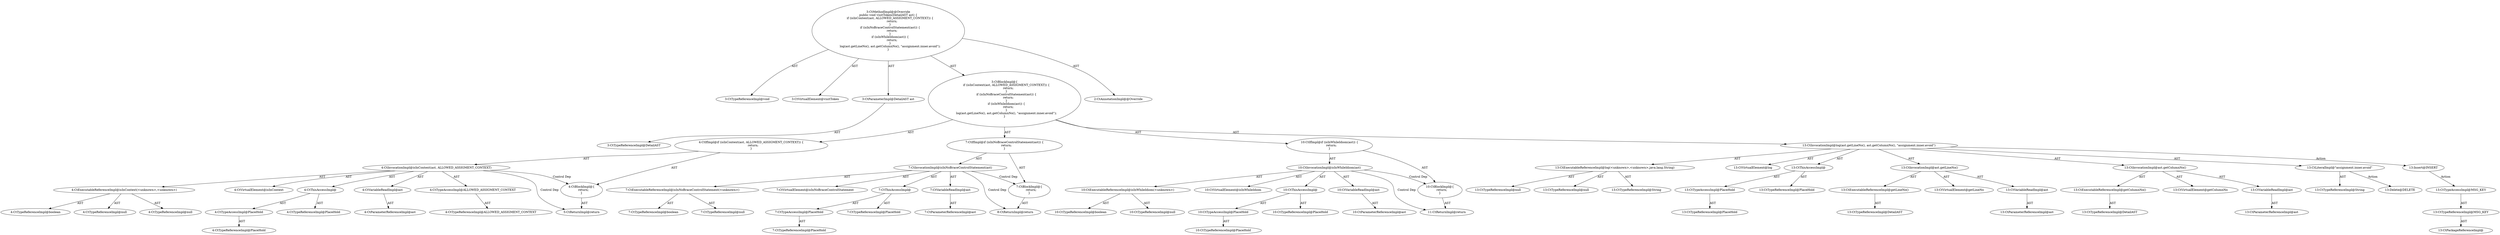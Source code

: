 digraph "visitToken#?,DetailAST" {
0 [label="3:CtTypeReferenceImpl@void" shape=ellipse]
1 [label="3:CtVirtualElement@visitToken" shape=ellipse]
2 [label="3:CtParameterImpl@DetailAST ast" shape=ellipse]
3 [label="3:CtTypeReferenceImpl@DetailAST" shape=ellipse]
4 [label="4:CtExecutableReferenceImpl@isInContext(<unknown>,<unknown>)" shape=ellipse]
5 [label="4:CtTypeReferenceImpl@boolean" shape=ellipse]
6 [label="4:CtTypeReferenceImpl@null" shape=ellipse]
7 [label="4:CtTypeReferenceImpl@null" shape=ellipse]
8 [label="4:CtVirtualElement@isInContext" shape=ellipse]
9 [label="4:CtTypeAccessImpl@PlaceHold" shape=ellipse]
10 [label="4:CtTypeReferenceImpl@PlaceHold" shape=ellipse]
11 [label="4:CtThisAccessImpl@" shape=ellipse]
12 [label="4:CtTypeReferenceImpl@PlaceHold" shape=ellipse]
13 [label="4:CtVariableReadImpl@ast" shape=ellipse]
14 [label="4:CtParameterReferenceImpl@ast" shape=ellipse]
15 [label="4:CtTypeAccessImpl@ALLOWED_ASSIGMENT_CONTEXT" shape=ellipse]
16 [label="4:CtTypeReferenceImpl@ALLOWED_ASSIGMENT_CONTEXT" shape=ellipse]
17 [label="4:CtInvocationImpl@isInContext(ast, ALLOWED_ASSIGMENT_CONTEXT)" shape=ellipse]
18 [label="5:CtReturnImpl@return" shape=ellipse]
19 [label="4:CtBlockImpl@\{
    return;
\}" shape=ellipse]
20 [label="4:CtIfImpl@if (isInContext(ast, ALLOWED_ASSIGMENT_CONTEXT)) \{
    return;
\}" shape=ellipse]
21 [label="7:CtExecutableReferenceImpl@isInNoBraceControlStatement(<unknown>)" shape=ellipse]
22 [label="7:CtTypeReferenceImpl@boolean" shape=ellipse]
23 [label="7:CtTypeReferenceImpl@null" shape=ellipse]
24 [label="7:CtVirtualElement@isInNoBraceControlStatement" shape=ellipse]
25 [label="7:CtTypeAccessImpl@PlaceHold" shape=ellipse]
26 [label="7:CtTypeReferenceImpl@PlaceHold" shape=ellipse]
27 [label="7:CtThisAccessImpl@" shape=ellipse]
28 [label="7:CtTypeReferenceImpl@PlaceHold" shape=ellipse]
29 [label="7:CtVariableReadImpl@ast" shape=ellipse]
30 [label="7:CtParameterReferenceImpl@ast" shape=ellipse]
31 [label="7:CtInvocationImpl@isInNoBraceControlStatement(ast)" shape=ellipse]
32 [label="8:CtReturnImpl@return" shape=ellipse]
33 [label="7:CtBlockImpl@\{
    return;
\}" shape=ellipse]
34 [label="7:CtIfImpl@if (isInNoBraceControlStatement(ast)) \{
    return;
\}" shape=ellipse]
35 [label="10:CtExecutableReferenceImpl@isInWhileIdiom(<unknown>)" shape=ellipse]
36 [label="10:CtTypeReferenceImpl@boolean" shape=ellipse]
37 [label="10:CtTypeReferenceImpl@null" shape=ellipse]
38 [label="10:CtVirtualElement@isInWhileIdiom" shape=ellipse]
39 [label="10:CtTypeAccessImpl@PlaceHold" shape=ellipse]
40 [label="10:CtTypeReferenceImpl@PlaceHold" shape=ellipse]
41 [label="10:CtThisAccessImpl@" shape=ellipse]
42 [label="10:CtTypeReferenceImpl@PlaceHold" shape=ellipse]
43 [label="10:CtVariableReadImpl@ast" shape=ellipse]
44 [label="10:CtParameterReferenceImpl@ast" shape=ellipse]
45 [label="10:CtInvocationImpl@isInWhileIdiom(ast)" shape=ellipse]
46 [label="11:CtReturnImpl@return" shape=ellipse]
47 [label="10:CtBlockImpl@\{
    return;
\}" shape=ellipse]
48 [label="10:CtIfImpl@if (isInWhileIdiom(ast)) \{
    return;
\}" shape=ellipse]
49 [label="13:CtExecutableReferenceImpl@log(<unknown>,<unknown>,java.lang.String)" shape=ellipse]
50 [label="13:CtTypeReferenceImpl@null" shape=ellipse]
51 [label="13:CtTypeReferenceImpl@null" shape=ellipse]
52 [label="13:CtTypeReferenceImpl@String" shape=ellipse]
53 [label="13:CtVirtualElement@log" shape=ellipse]
54 [label="13:CtTypeAccessImpl@PlaceHold" shape=ellipse]
55 [label="13:CtTypeReferenceImpl@PlaceHold" shape=ellipse]
56 [label="13:CtThisAccessImpl@" shape=ellipse]
57 [label="13:CtTypeReferenceImpl@PlaceHold" shape=ellipse]
58 [label="13:CtExecutableReferenceImpl@getLineNo()" shape=ellipse]
59 [label="13:CtTypeReferenceImpl@DetailAST" shape=ellipse]
60 [label="13:CtVirtualElement@getLineNo" shape=ellipse]
61 [label="13:CtVariableReadImpl@ast" shape=ellipse]
62 [label="13:CtParameterReferenceImpl@ast" shape=ellipse]
63 [label="13:CtInvocationImpl@ast.getLineNo()" shape=ellipse]
64 [label="13:CtExecutableReferenceImpl@getColumnNo()" shape=ellipse]
65 [label="13:CtTypeReferenceImpl@DetailAST" shape=ellipse]
66 [label="13:CtVirtualElement@getColumnNo" shape=ellipse]
67 [label="13:CtVariableReadImpl@ast" shape=ellipse]
68 [label="13:CtParameterReferenceImpl@ast" shape=ellipse]
69 [label="13:CtInvocationImpl@ast.getColumnNo()" shape=ellipse]
70 [label="13:CtLiteralImpl@\"assignment.inner.avoid\"" shape=ellipse]
71 [label="13:CtTypeReferenceImpl@String" shape=ellipse]
72 [label="13:CtInvocationImpl@log(ast.getLineNo(), ast.getColumnNo(), \"assignment.inner.avoid\")" shape=ellipse]
73 [label="3:CtBlockImpl@\{
    if (isInContext(ast, ALLOWED_ASSIGMENT_CONTEXT)) \{
        return;
    \}
    if (isInNoBraceControlStatement(ast)) \{
        return;
    \}
    if (isInWhileIdiom(ast)) \{
        return;
    \}
    log(ast.getLineNo(), ast.getColumnNo(), \"assignment.inner.avoid\");
\}" shape=ellipse]
74 [label="3:CtMethodImpl@@Override
public void visitToken(DetailAST ast) \{
    if (isInContext(ast, ALLOWED_ASSIGMENT_CONTEXT)) \{
        return;
    \}
    if (isInNoBraceControlStatement(ast)) \{
        return;
    \}
    if (isInWhileIdiom(ast)) \{
        return;
    \}
    log(ast.getLineNo(), ast.getColumnNo(), \"assignment.inner.avoid\");
\}" shape=ellipse]
75 [label="2:CtAnnotationImpl@@Override" shape=ellipse]
76 [label="13:Delete@DELETE" shape=ellipse]
77 [label="13:Insert@INSERT" shape=ellipse]
78 [label="13:CtPackageReferenceImpl@" shape=ellipse]
79 [label="13:CtTypeReferenceImpl@MSG_KEY" shape=ellipse]
80 [label="13:CtTypeAccessImpl@MSG_KEY" shape=ellipse]
2 -> 3 [label="AST"];
4 -> 5 [label="AST"];
4 -> 6 [label="AST"];
4 -> 7 [label="AST"];
9 -> 10 [label="AST"];
11 -> 12 [label="AST"];
11 -> 9 [label="AST"];
13 -> 14 [label="AST"];
15 -> 16 [label="AST"];
17 -> 8 [label="AST"];
17 -> 11 [label="AST"];
17 -> 4 [label="AST"];
17 -> 13 [label="AST"];
17 -> 15 [label="AST"];
17 -> 19 [label="Control Dep"];
17 -> 18 [label="Control Dep"];
19 -> 18 [label="AST"];
20 -> 17 [label="AST"];
20 -> 19 [label="AST"];
21 -> 22 [label="AST"];
21 -> 23 [label="AST"];
25 -> 26 [label="AST"];
27 -> 28 [label="AST"];
27 -> 25 [label="AST"];
29 -> 30 [label="AST"];
31 -> 24 [label="AST"];
31 -> 27 [label="AST"];
31 -> 21 [label="AST"];
31 -> 29 [label="AST"];
31 -> 33 [label="Control Dep"];
31 -> 32 [label="Control Dep"];
33 -> 32 [label="AST"];
34 -> 31 [label="AST"];
34 -> 33 [label="AST"];
35 -> 36 [label="AST"];
35 -> 37 [label="AST"];
39 -> 40 [label="AST"];
41 -> 42 [label="AST"];
41 -> 39 [label="AST"];
43 -> 44 [label="AST"];
45 -> 38 [label="AST"];
45 -> 41 [label="AST"];
45 -> 35 [label="AST"];
45 -> 43 [label="AST"];
45 -> 47 [label="Control Dep"];
45 -> 46 [label="Control Dep"];
47 -> 46 [label="AST"];
48 -> 45 [label="AST"];
48 -> 47 [label="AST"];
49 -> 50 [label="AST"];
49 -> 51 [label="AST"];
49 -> 52 [label="AST"];
54 -> 55 [label="AST"];
56 -> 57 [label="AST"];
56 -> 54 [label="AST"];
58 -> 59 [label="AST"];
61 -> 62 [label="AST"];
63 -> 60 [label="AST"];
63 -> 61 [label="AST"];
63 -> 58 [label="AST"];
64 -> 65 [label="AST"];
67 -> 68 [label="AST"];
69 -> 66 [label="AST"];
69 -> 67 [label="AST"];
69 -> 64 [label="AST"];
70 -> 71 [label="AST"];
70 -> 76 [label="Action"];
72 -> 53 [label="AST"];
72 -> 56 [label="AST"];
72 -> 49 [label="AST"];
72 -> 63 [label="AST"];
72 -> 69 [label="AST"];
72 -> 70 [label="AST"];
72 -> 77 [label="Action"];
73 -> 20 [label="AST"];
73 -> 34 [label="AST"];
73 -> 48 [label="AST"];
73 -> 72 [label="AST"];
74 -> 1 [label="AST"];
74 -> 75 [label="AST"];
74 -> 0 [label="AST"];
74 -> 2 [label="AST"];
74 -> 73 [label="AST"];
77 -> 80 [label="Action"];
79 -> 78 [label="AST"];
80 -> 79 [label="AST"];
}